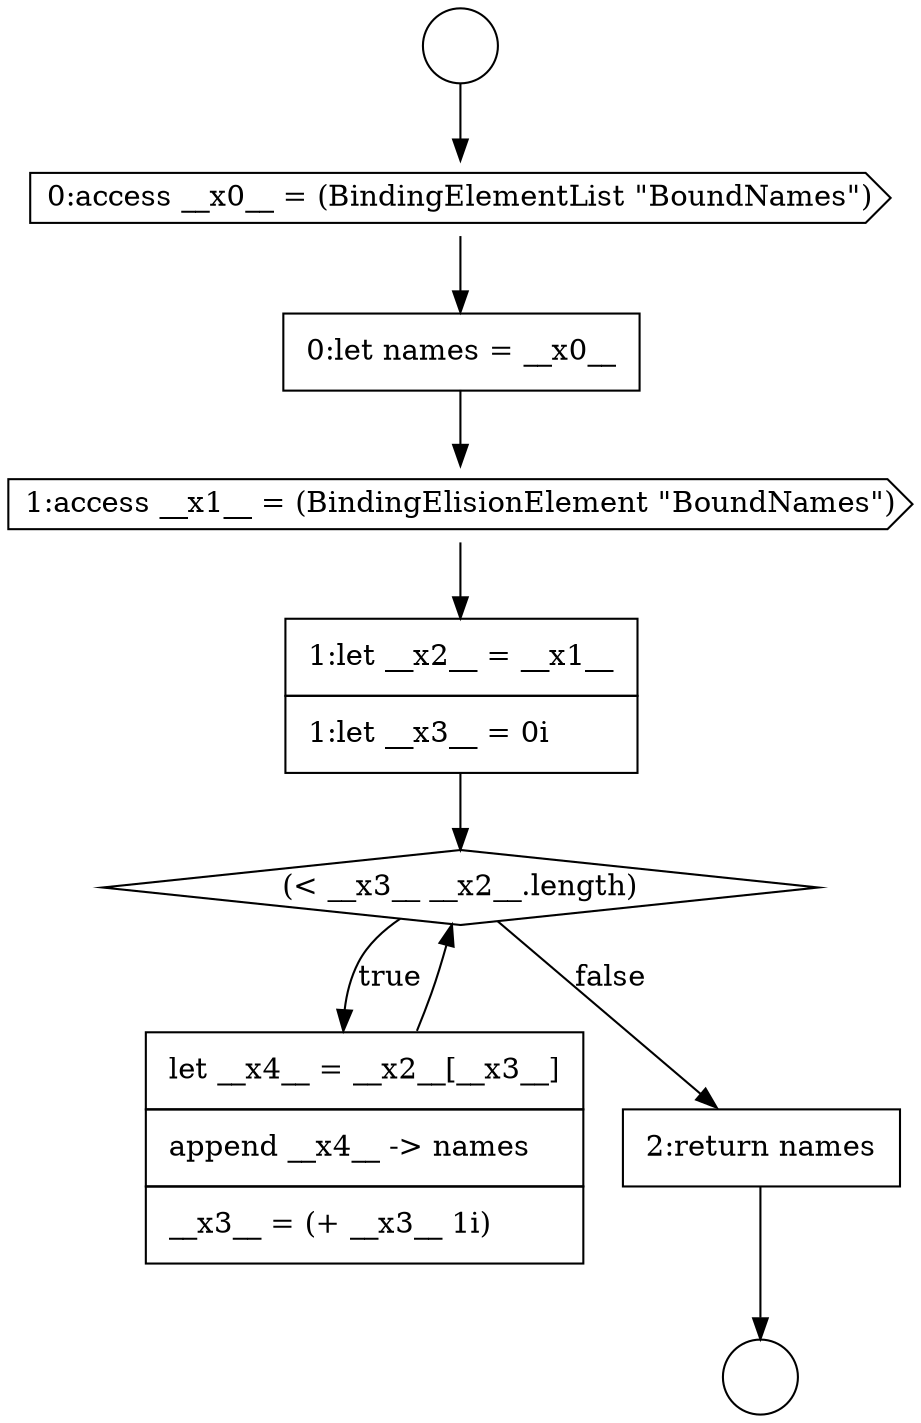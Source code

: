 digraph {
  node5733 [shape=diamond, label=<<font color="black">(&lt; __x3__ __x2__.length)</font>> color="black" fillcolor="white" style=filled]
  node5727 [shape=circle label=" " color="black" fillcolor="white" style=filled]
  node5734 [shape=none, margin=0, label=<<font color="black">
    <table border="0" cellborder="1" cellspacing="0" cellpadding="10">
      <tr><td align="left">let __x4__ = __x2__[__x3__]</td></tr>
      <tr><td align="left">append __x4__ -&gt; names</td></tr>
      <tr><td align="left">__x3__ = (+ __x3__ 1i)</td></tr>
    </table>
  </font>> color="black" fillcolor="white" style=filled]
  node5729 [shape=cds, label=<<font color="black">0:access __x0__ = (BindingElementList &quot;BoundNames&quot;)</font>> color="black" fillcolor="white" style=filled]
  node5735 [shape=none, margin=0, label=<<font color="black">
    <table border="0" cellborder="1" cellspacing="0" cellpadding="10">
      <tr><td align="left">2:return names</td></tr>
    </table>
  </font>> color="black" fillcolor="white" style=filled]
  node5730 [shape=none, margin=0, label=<<font color="black">
    <table border="0" cellborder="1" cellspacing="0" cellpadding="10">
      <tr><td align="left">0:let names = __x0__</td></tr>
    </table>
  </font>> color="black" fillcolor="white" style=filled]
  node5731 [shape=cds, label=<<font color="black">1:access __x1__ = (BindingElisionElement &quot;BoundNames&quot;)</font>> color="black" fillcolor="white" style=filled]
  node5728 [shape=circle label=" " color="black" fillcolor="white" style=filled]
  node5732 [shape=none, margin=0, label=<<font color="black">
    <table border="0" cellborder="1" cellspacing="0" cellpadding="10">
      <tr><td align="left">1:let __x2__ = __x1__</td></tr>
      <tr><td align="left">1:let __x3__ = 0i</td></tr>
    </table>
  </font>> color="black" fillcolor="white" style=filled]
  node5730 -> node5731 [ color="black"]
  node5734 -> node5733 [ color="black"]
  node5733 -> node5734 [label=<<font color="black">true</font>> color="black"]
  node5733 -> node5735 [label=<<font color="black">false</font>> color="black"]
  node5735 -> node5728 [ color="black"]
  node5731 -> node5732 [ color="black"]
  node5727 -> node5729 [ color="black"]
  node5729 -> node5730 [ color="black"]
  node5732 -> node5733 [ color="black"]
}
